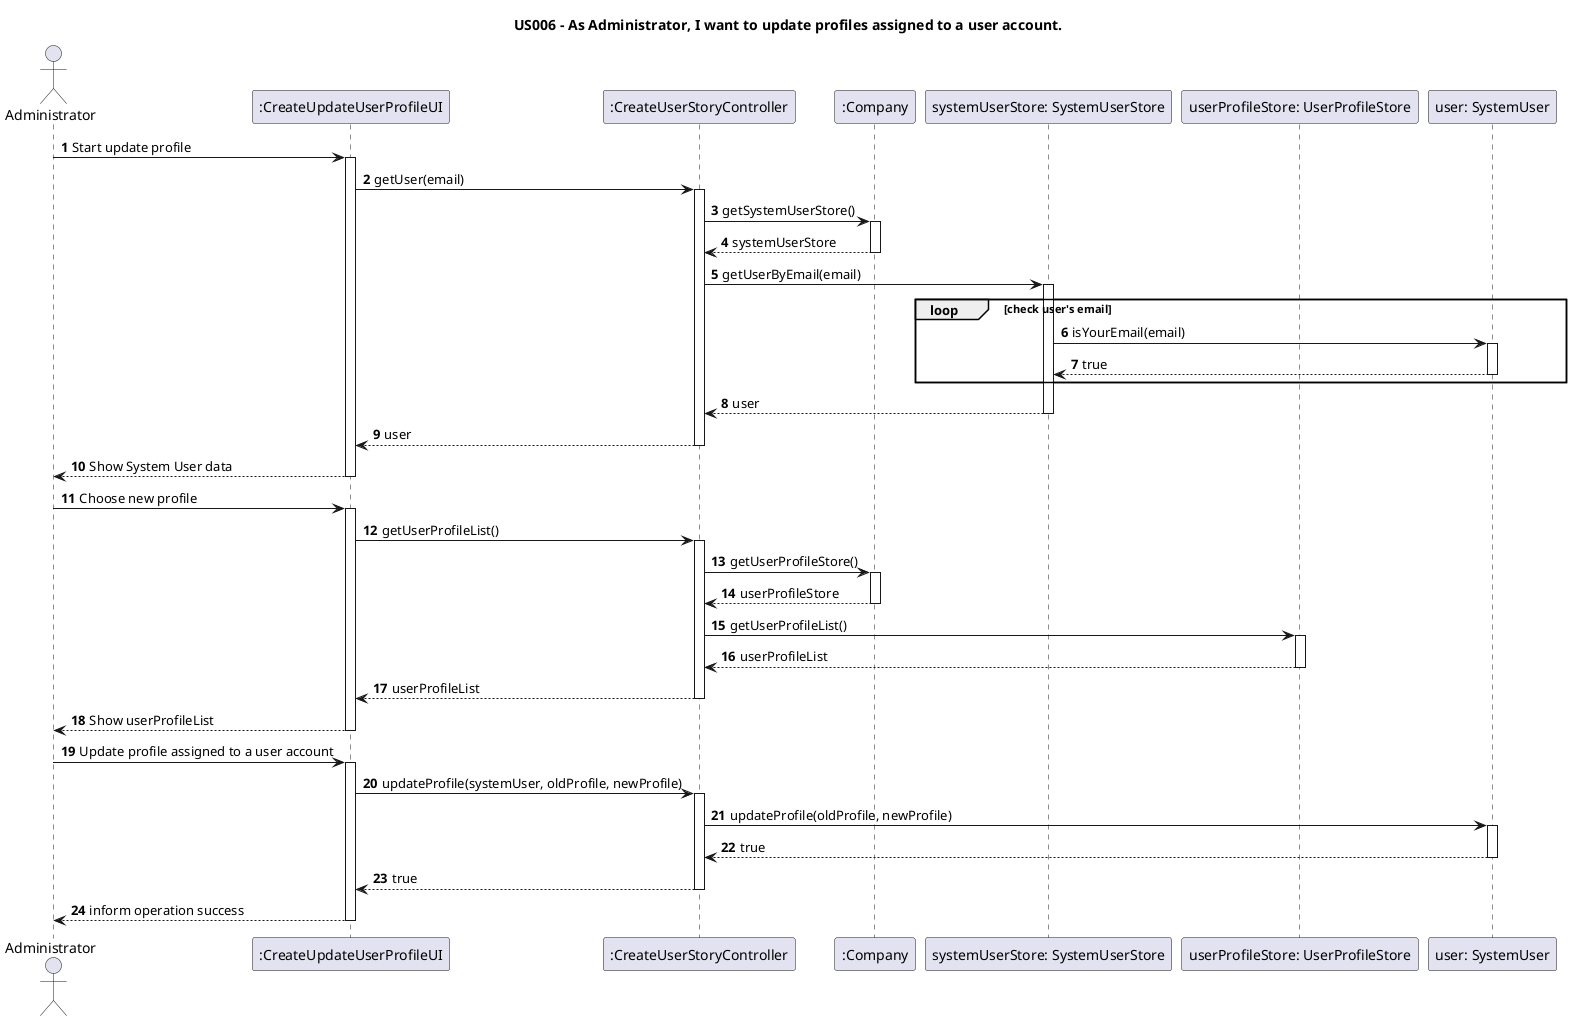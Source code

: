 @startuml

title "US006 - As Administrator, I want to update profiles assigned to a user account."

autoactivate on
autonumber

actor "Administrator" as Administrator
participant ":CreateUpdateUserProfileUI" as UI
participant ":CreateUserStoryController" as Controller
participant ":Company" as Company
participant "systemUserStore: SystemUserStore" as UserStore
participant "userProfileStore: UserProfileStore" as ProfileStore
participant "user: SystemUser" as User



Administrator -> UI: Start update profile
UI -> Controller: getUser(email)
Controller -> Company: getSystemUserStore()
return systemUserStore
Controller -> UserStore: getUserByEmail(email)
loop check user's email
    UserStore -> User: isYourEmail(email)
    return true
end
return user
return user
return Show System User data

Administrator -> UI: Choose new profile
UI -> Controller: getUserProfileList()
Controller -> Company: getUserProfileStore()
return userProfileStore
Controller -> ProfileStore: getUserProfileList()
return userProfileList
return userProfileList
return Show userProfileList

Administrator -> UI: Update profile assigned to a user account
UI -> Controller: updateProfile(systemUser, oldProfile, newProfile)
Controller -> User: updateProfile(oldProfile, newProfile)
return true
return true
return inform operation success

@enduml
